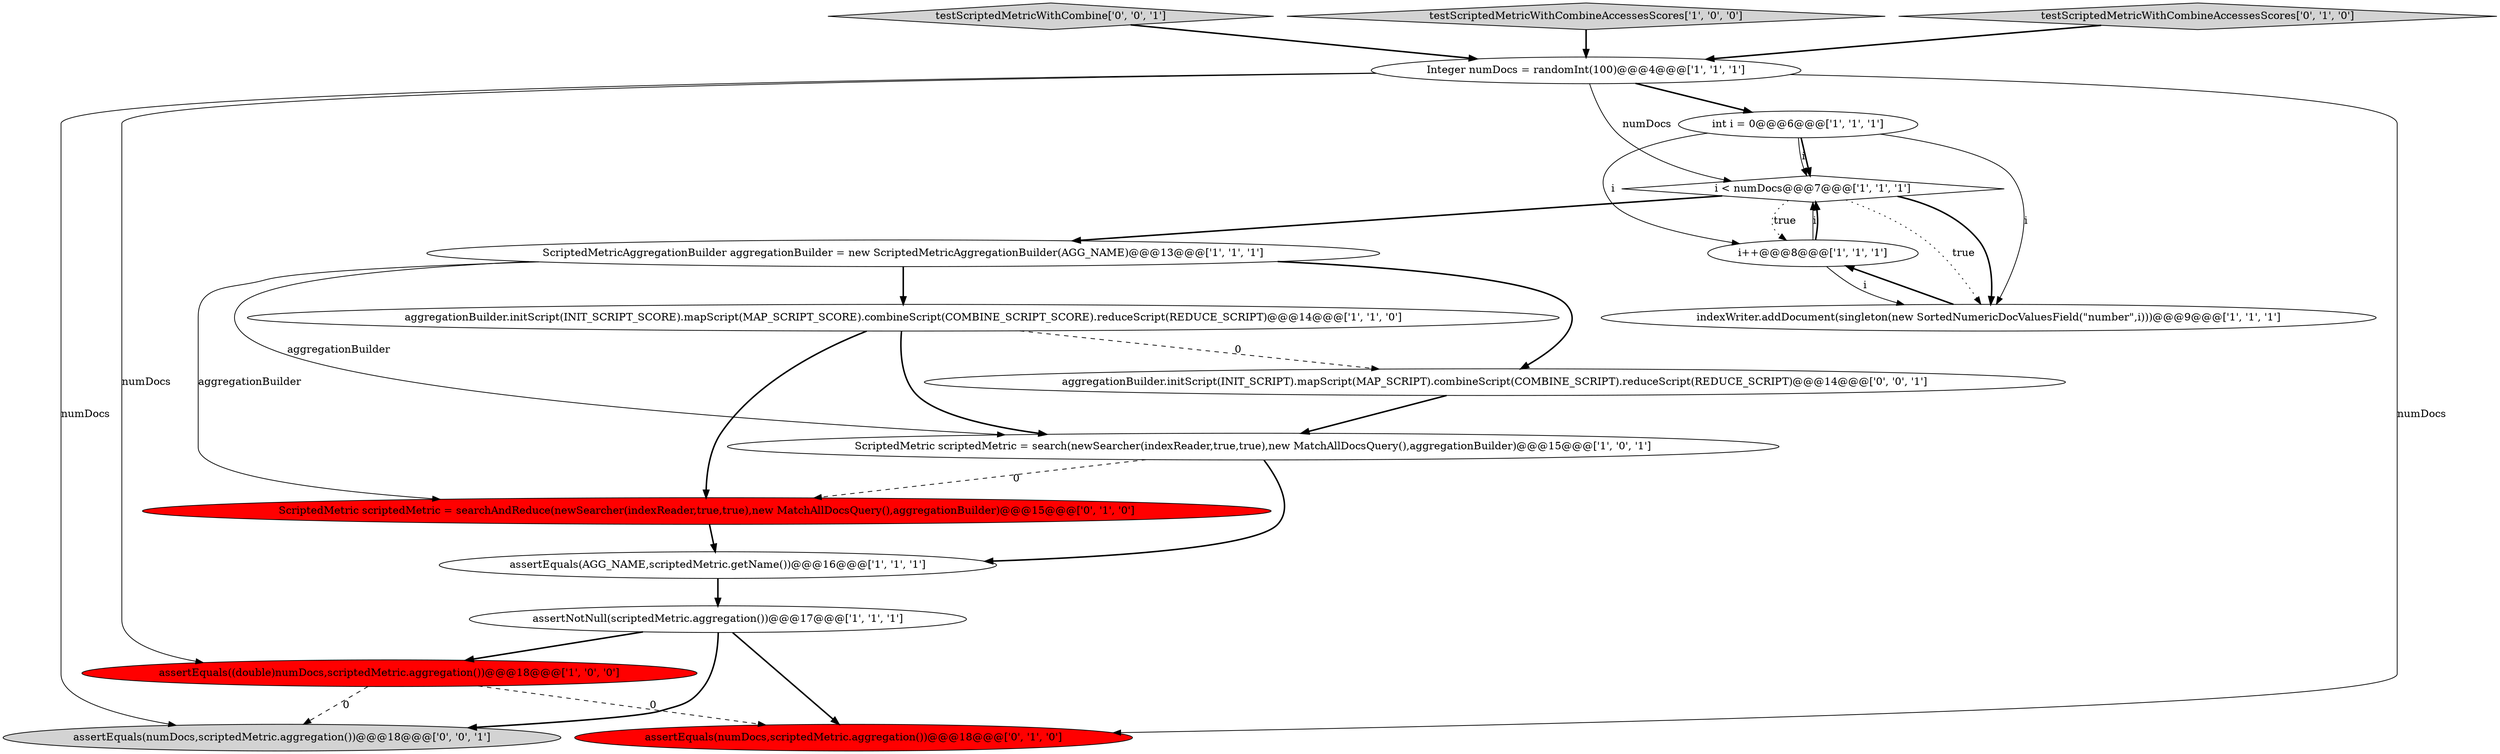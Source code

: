 digraph {
16 [style = filled, label = "assertEquals(numDocs,scriptedMetric.aggregation())@@@18@@@['0', '0', '1']", fillcolor = lightgray, shape = ellipse image = "AAA0AAABBB3BBB"];
11 [style = filled, label = "Integer numDocs = randomInt(100)@@@4@@@['1', '1', '1']", fillcolor = white, shape = ellipse image = "AAA0AAABBB1BBB"];
13 [style = filled, label = "ScriptedMetric scriptedMetric = searchAndReduce(newSearcher(indexReader,true,true),new MatchAllDocsQuery(),aggregationBuilder)@@@15@@@['0', '1', '0']", fillcolor = red, shape = ellipse image = "AAA1AAABBB2BBB"];
4 [style = filled, label = "i < numDocs@@@7@@@['1', '1', '1']", fillcolor = white, shape = diamond image = "AAA0AAABBB1BBB"];
17 [style = filled, label = "testScriptedMetricWithCombine['0', '0', '1']", fillcolor = lightgray, shape = diamond image = "AAA0AAABBB3BBB"];
10 [style = filled, label = "testScriptedMetricWithCombineAccessesScores['1', '0', '0']", fillcolor = lightgray, shape = diamond image = "AAA0AAABBB1BBB"];
15 [style = filled, label = "aggregationBuilder.initScript(INIT_SCRIPT).mapScript(MAP_SCRIPT).combineScript(COMBINE_SCRIPT).reduceScript(REDUCE_SCRIPT)@@@14@@@['0', '0', '1']", fillcolor = white, shape = ellipse image = "AAA0AAABBB3BBB"];
3 [style = filled, label = "assertEquals((double)numDocs,scriptedMetric.aggregation())@@@18@@@['1', '0', '0']", fillcolor = red, shape = ellipse image = "AAA1AAABBB1BBB"];
9 [style = filled, label = "ScriptedMetricAggregationBuilder aggregationBuilder = new ScriptedMetricAggregationBuilder(AGG_NAME)@@@13@@@['1', '1', '1']", fillcolor = white, shape = ellipse image = "AAA0AAABBB1BBB"];
2 [style = filled, label = "assertNotNull(scriptedMetric.aggregation())@@@17@@@['1', '1', '1']", fillcolor = white, shape = ellipse image = "AAA0AAABBB1BBB"];
6 [style = filled, label = "ScriptedMetric scriptedMetric = search(newSearcher(indexReader,true,true),new MatchAllDocsQuery(),aggregationBuilder)@@@15@@@['1', '0', '1']", fillcolor = white, shape = ellipse image = "AAA0AAABBB1BBB"];
7 [style = filled, label = "aggregationBuilder.initScript(INIT_SCRIPT_SCORE).mapScript(MAP_SCRIPT_SCORE).combineScript(COMBINE_SCRIPT_SCORE).reduceScript(REDUCE_SCRIPT)@@@14@@@['1', '1', '0']", fillcolor = white, shape = ellipse image = "AAA0AAABBB1BBB"];
8 [style = filled, label = "int i = 0@@@6@@@['1', '1', '1']", fillcolor = white, shape = ellipse image = "AAA0AAABBB1BBB"];
1 [style = filled, label = "assertEquals(AGG_NAME,scriptedMetric.getName())@@@16@@@['1', '1', '1']", fillcolor = white, shape = ellipse image = "AAA0AAABBB1BBB"];
5 [style = filled, label = "i++@@@8@@@['1', '1', '1']", fillcolor = white, shape = ellipse image = "AAA0AAABBB1BBB"];
0 [style = filled, label = "indexWriter.addDocument(singleton(new SortedNumericDocValuesField(\"number\",i)))@@@9@@@['1', '1', '1']", fillcolor = white, shape = ellipse image = "AAA0AAABBB1BBB"];
12 [style = filled, label = "assertEquals(numDocs,scriptedMetric.aggregation())@@@18@@@['0', '1', '0']", fillcolor = red, shape = ellipse image = "AAA1AAABBB2BBB"];
14 [style = filled, label = "testScriptedMetricWithCombineAccessesScores['0', '1', '0']", fillcolor = lightgray, shape = diamond image = "AAA0AAABBB2BBB"];
7->13 [style = bold, label=""];
4->9 [style = bold, label=""];
4->5 [style = dotted, label="true"];
8->0 [style = solid, label="i"];
5->4 [style = solid, label="i"];
2->3 [style = bold, label=""];
4->0 [style = dotted, label="true"];
15->6 [style = bold, label=""];
9->7 [style = bold, label=""];
13->1 [style = bold, label=""];
2->12 [style = bold, label=""];
4->0 [style = bold, label=""];
6->1 [style = bold, label=""];
10->11 [style = bold, label=""];
6->13 [style = dashed, label="0"];
3->12 [style = dashed, label="0"];
9->15 [style = bold, label=""];
8->5 [style = solid, label="i"];
9->6 [style = solid, label="aggregationBuilder"];
5->4 [style = bold, label=""];
7->6 [style = bold, label=""];
11->12 [style = solid, label="numDocs"];
5->0 [style = solid, label="i"];
7->15 [style = dashed, label="0"];
11->8 [style = bold, label=""];
11->16 [style = solid, label="numDocs"];
1->2 [style = bold, label=""];
9->13 [style = solid, label="aggregationBuilder"];
8->4 [style = bold, label=""];
11->4 [style = solid, label="numDocs"];
14->11 [style = bold, label=""];
11->3 [style = solid, label="numDocs"];
8->4 [style = solid, label="i"];
3->16 [style = dashed, label="0"];
0->5 [style = bold, label=""];
17->11 [style = bold, label=""];
2->16 [style = bold, label=""];
}
